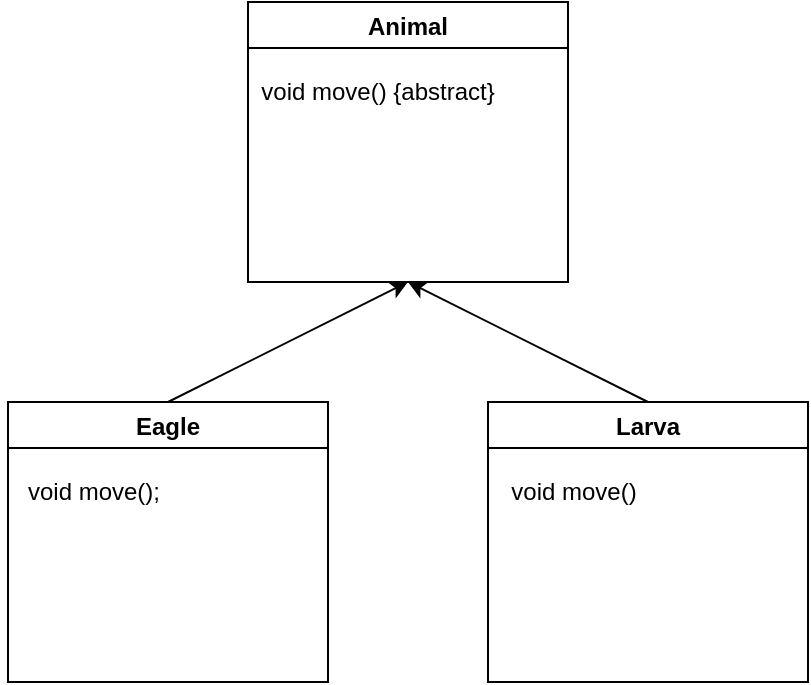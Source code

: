<mxfile version="20.3.6" type="github">
  <diagram id="yzttvGL6DYm58Yo7VKV4" name="페이지-1">
    <mxGraphModel dx="868" dy="450" grid="1" gridSize="10" guides="1" tooltips="1" connect="1" arrows="1" fold="1" page="1" pageScale="1" pageWidth="827" pageHeight="1169" math="0" shadow="0">
      <root>
        <mxCell id="0" />
        <mxCell id="1" parent="0" />
        <mxCell id="sEVOvVoNb_-aRAVPJVFR-3" value="Animal" style="swimlane;" vertex="1" parent="1">
          <mxGeometry x="134" y="80" width="160" height="140" as="geometry" />
        </mxCell>
        <mxCell id="sEVOvVoNb_-aRAVPJVFR-6" value="void move() {abstract}" style="text;html=1;strokeColor=none;fillColor=none;align=center;verticalAlign=middle;whiteSpace=wrap;rounded=0;" vertex="1" parent="sEVOvVoNb_-aRAVPJVFR-3">
          <mxGeometry y="30" width="130" height="30" as="geometry" />
        </mxCell>
        <mxCell id="sEVOvVoNb_-aRAVPJVFR-4" value="Larva" style="swimlane;" vertex="1" parent="1">
          <mxGeometry x="254" y="280" width="160" height="140" as="geometry" />
        </mxCell>
        <mxCell id="sEVOvVoNb_-aRAVPJVFR-11" value="void move()&lt;span style=&quot;color: rgba(0, 0, 0, 0); font-family: monospace; font-size: 0px; text-align: start;&quot;&gt;%3CmxGraphModel%3E%3Croot%3E%3CmxCell%20id%3D%220%22%2F%3E%3CmxCell%20id%3D%221%22%20parent%3D%220%22%2F%3E%3CmxCell%20id%3D%222%22%20value%3D%22%22%20style%3D%22endArrow%3Dclassic%3Bhtml%3D1%3Brounded%3D0%3BexitX%3D0.5%3BexitY%3D0%3BexitDx%3D0%3BexitDy%3D0%3B%22%20edge%3D%221%22%20parent%3D%221%22%3E%3CmxGeometry%20width%3D%2250%22%20height%3D%2250%22%20relative%3D%221%22%20as%3D%22geometry%22%3E%3CmxPoint%20x%3D%2280%22%20y%3D%22240%22%20as%3D%22sourcePoint%22%2F%3E%3CmxPoint%20x%3D%22200%22%20y%3D%22180%22%20as%3D%22targetPoint%22%2F%3E%3C%2FmxGeometry%3E%3C%2FmxCell%3E%3C%2Froot%3E%3C%2FmxGraphModel%3&lt;/span&gt;" style="text;html=1;strokeColor=none;fillColor=none;align=center;verticalAlign=middle;whiteSpace=wrap;rounded=0;" vertex="1" parent="sEVOvVoNb_-aRAVPJVFR-4">
          <mxGeometry x="-4" y="30" width="94" height="30" as="geometry" />
        </mxCell>
        <mxCell id="sEVOvVoNb_-aRAVPJVFR-5" value="Eagle" style="swimlane;" vertex="1" parent="1">
          <mxGeometry x="14" y="280" width="160" height="140" as="geometry" />
        </mxCell>
        <mxCell id="sEVOvVoNb_-aRAVPJVFR-10" value="void move();&lt;span style=&quot;color: rgba(0, 0, 0, 0); font-family: monospace; font-size: 0px; text-align: start;&quot;&gt;%3CmxGraphModel%3E%3Croot%3E%3CmxCell%20id%3D%220%22%2F%3E%3CmxCell%20id%3D%221%22%20parent%3D%220%22%2F%3E%3CmxCell%20id%3D%222%22%20value%3D%22%22%20style%3D%22endArrow%3Dclassic%3Bhtml%3D1%3Brounded%3D0%3BexitX%3D0.5%3BexitY%3D0%3BexitDx%3D0%3BexitDy%3D0%3B%22%20edge%3D%221%22%20parent%3D%221%22%3E%3CmxGeometry%20width%3D%2250%22%20height%3D%2250%22%20relative%3D%221%22%20as%3D%22geometry%22%3E%3CmxPoint%20x%3D%2280%22%20y%3D%22240%22%20as%3D%22sourcePoint%22%2F%3E%3CmxPoint%20x%3D%22200%22%20y%3D%22180%22%20as%3D%22targetPoint%22%2F%3E%3C%2FmxGeometry%3E%3C%2FmxCell%3E%3C%2Froot%3E%3C%2FmxGraphModel%3E&lt;/span&gt;" style="text;html=1;strokeColor=none;fillColor=none;align=center;verticalAlign=middle;whiteSpace=wrap;rounded=0;" vertex="1" parent="sEVOvVoNb_-aRAVPJVFR-5">
          <mxGeometry x="-4" y="30" width="94" height="30" as="geometry" />
        </mxCell>
        <mxCell id="sEVOvVoNb_-aRAVPJVFR-8" value="" style="endArrow=classic;html=1;rounded=0;exitX=0.5;exitY=0;exitDx=0;exitDy=0;" edge="1" parent="1" source="sEVOvVoNb_-aRAVPJVFR-5">
          <mxGeometry width="50" height="50" relative="1" as="geometry">
            <mxPoint x="164" y="270" as="sourcePoint" />
            <mxPoint x="214" y="220" as="targetPoint" />
          </mxGeometry>
        </mxCell>
        <mxCell id="sEVOvVoNb_-aRAVPJVFR-9" value="" style="endArrow=classic;html=1;rounded=0;exitX=0.5;exitY=0;exitDx=0;exitDy=0;entryX=0.5;entryY=1;entryDx=0;entryDy=0;" edge="1" parent="1" source="sEVOvVoNb_-aRAVPJVFR-4" target="sEVOvVoNb_-aRAVPJVFR-3">
          <mxGeometry width="50" height="50" relative="1" as="geometry">
            <mxPoint x="104" y="290" as="sourcePoint" />
            <mxPoint x="224" y="230" as="targetPoint" />
          </mxGeometry>
        </mxCell>
      </root>
    </mxGraphModel>
  </diagram>
</mxfile>
